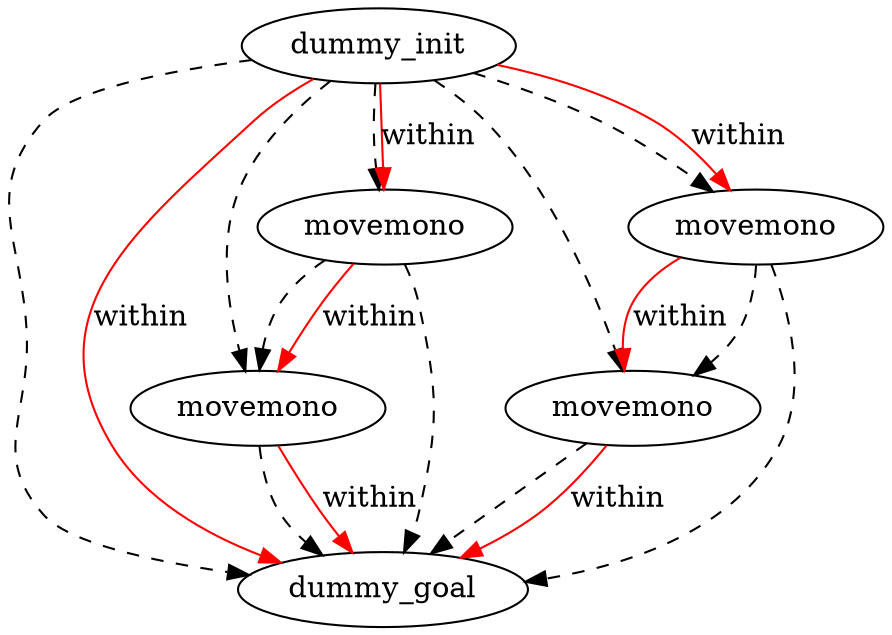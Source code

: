 digraph {
	"d7daab53-e85c-1ac4-2a25-e24f7389813b" [label=dummy_init]
	"2b5781cf-f294-08ba-3540-0ed9d8d4f2a1" [label=dummy_goal]
	"f8871107-5489-fc17-2469-04a9e2141a25" [label=movemono]
	"2db908b1-26bb-71e3-6cb0-bbdcee8c829d" [label=movemono]
	"fafd1fba-a107-5af1-326e-63a396b50b06" [label=movemono]
	"43feb817-9e3b-da40-eb07-e04eede1dac9" [label=movemono]
	"2db908b1-26bb-71e3-6cb0-bbdcee8c829d" -> "2b5781cf-f294-08ba-3540-0ed9d8d4f2a1" [color=black style=dashed]
	"d7daab53-e85c-1ac4-2a25-e24f7389813b" -> "fafd1fba-a107-5af1-326e-63a396b50b06" [color=black style=dashed]
	"43feb817-9e3b-da40-eb07-e04eede1dac9" -> "f8871107-5489-fc17-2469-04a9e2141a25" [color=black style=dashed]
	"43feb817-9e3b-da40-eb07-e04eede1dac9" -> "2b5781cf-f294-08ba-3540-0ed9d8d4f2a1" [color=black style=dashed]
	"fafd1fba-a107-5af1-326e-63a396b50b06" -> "2b5781cf-f294-08ba-3540-0ed9d8d4f2a1" [color=black style=dashed]
	"d7daab53-e85c-1ac4-2a25-e24f7389813b" -> "43feb817-9e3b-da40-eb07-e04eede1dac9" [color=black style=dashed]
	"d7daab53-e85c-1ac4-2a25-e24f7389813b" -> "2db908b1-26bb-71e3-6cb0-bbdcee8c829d" [color=black style=dashed]
	"d7daab53-e85c-1ac4-2a25-e24f7389813b" -> "f8871107-5489-fc17-2469-04a9e2141a25" [color=black style=dashed]
	"d7daab53-e85c-1ac4-2a25-e24f7389813b" -> "2b5781cf-f294-08ba-3540-0ed9d8d4f2a1" [color=black style=dashed]
	"fafd1fba-a107-5af1-326e-63a396b50b06" -> "2db908b1-26bb-71e3-6cb0-bbdcee8c829d" [color=black style=dashed]
	"f8871107-5489-fc17-2469-04a9e2141a25" -> "2b5781cf-f294-08ba-3540-0ed9d8d4f2a1" [color=black style=dashed]
	"f8871107-5489-fc17-2469-04a9e2141a25" -> "2b5781cf-f294-08ba-3540-0ed9d8d4f2a1" [label=within color=red]
	"d7daab53-e85c-1ac4-2a25-e24f7389813b" -> "fafd1fba-a107-5af1-326e-63a396b50b06" [label=within color=red]
	"fafd1fba-a107-5af1-326e-63a396b50b06" -> "2db908b1-26bb-71e3-6cb0-bbdcee8c829d" [label=within color=red]
	"d7daab53-e85c-1ac4-2a25-e24f7389813b" -> "2b5781cf-f294-08ba-3540-0ed9d8d4f2a1" [label=within color=red]
	"2db908b1-26bb-71e3-6cb0-bbdcee8c829d" -> "2b5781cf-f294-08ba-3540-0ed9d8d4f2a1" [label=within color=red]
	"43feb817-9e3b-da40-eb07-e04eede1dac9" -> "f8871107-5489-fc17-2469-04a9e2141a25" [label=within color=red]
	"d7daab53-e85c-1ac4-2a25-e24f7389813b" -> "43feb817-9e3b-da40-eb07-e04eede1dac9" [label=within color=red]
}
